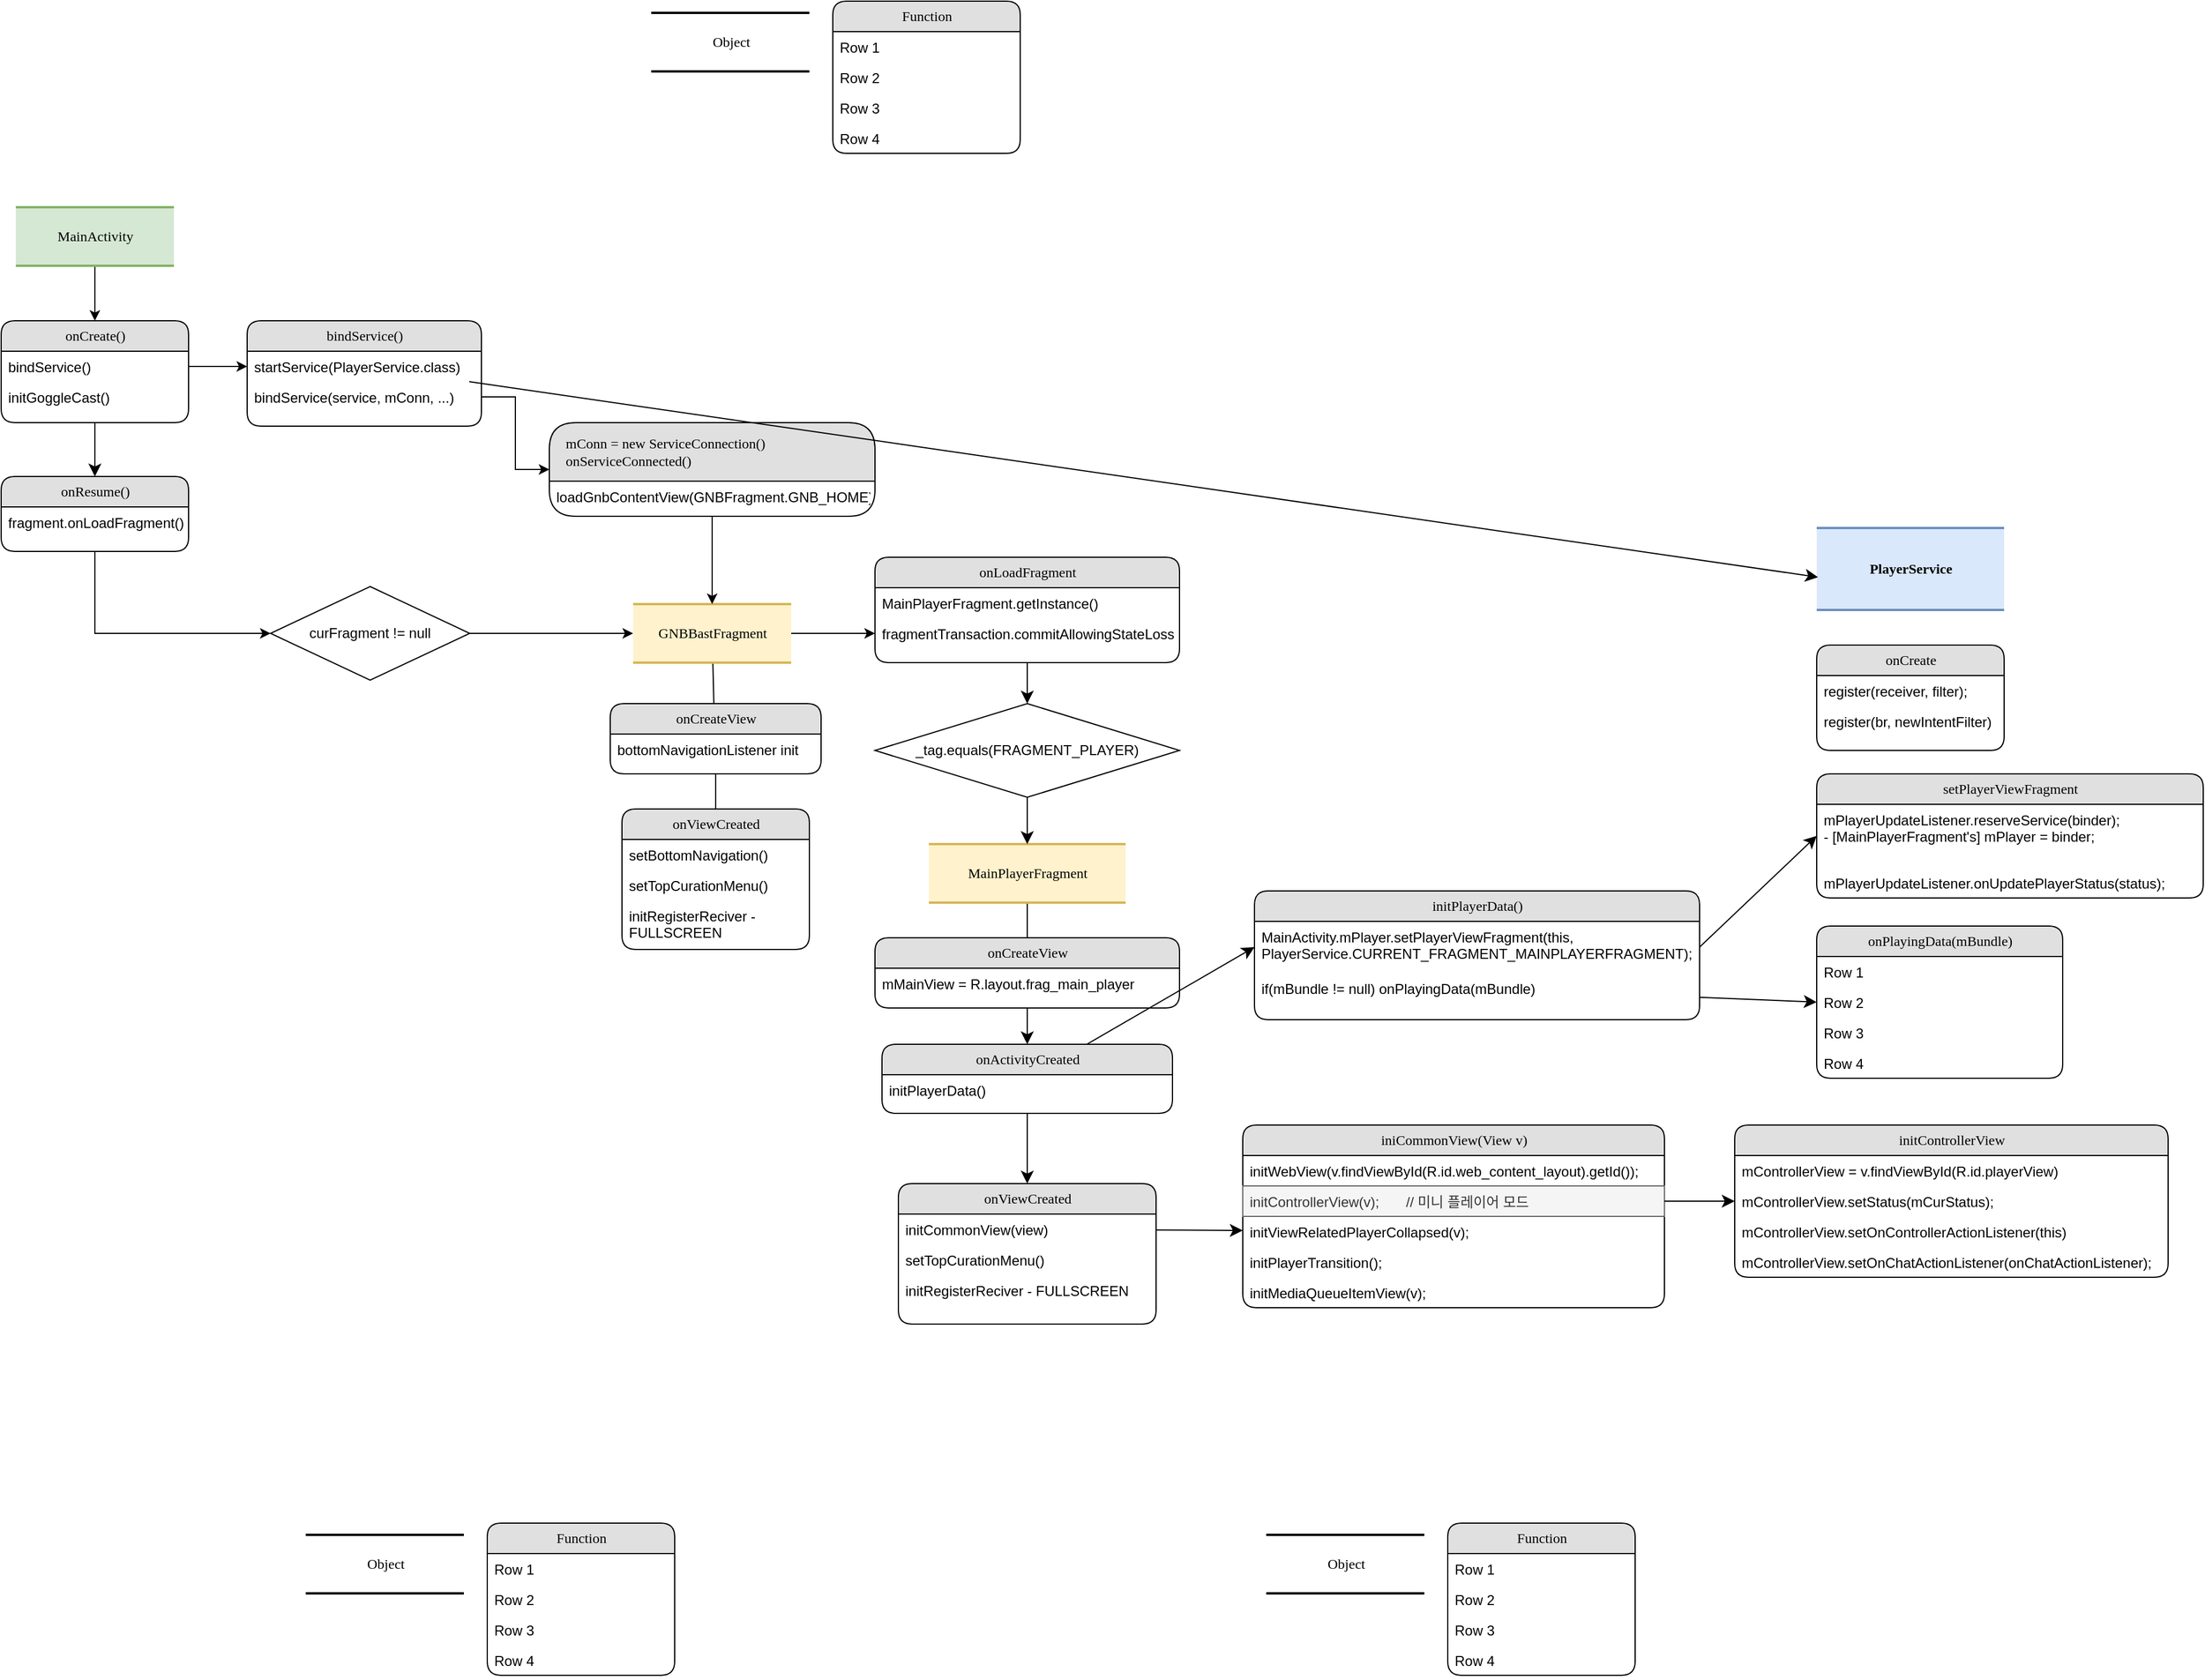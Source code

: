 <mxfile version="21.3.8" type="github">
  <diagram name="Page-1" id="b520641d-4fe3-3701-9064-5fc419738815">
    <mxGraphModel dx="1050" dy="1537" grid="1" gridSize="10" guides="1" tooltips="1" connect="1" arrows="1" fold="1" page="1" pageScale="1" pageWidth="1100" pageHeight="850" background="none" math="0" shadow="0">
      <root>
        <mxCell id="0" />
        <mxCell id="1" parent="0" />
        <mxCell id="21ea969265ad0168-6" value="onCreate()" style="swimlane;html=1;fontStyle=0;childLayout=stackLayout;horizontal=1;startSize=26;fillColor=#e0e0e0;horizontalStack=0;resizeParent=1;resizeLast=0;collapsible=1;marginBottom=0;swimlaneFillColor=#ffffff;align=center;rounded=1;shadow=0;comic=0;labelBackgroundColor=none;strokeWidth=1;fontFamily=Verdana;fontSize=12" parent="1" vertex="1">
          <mxGeometry x="30" y="133" width="160" height="87" as="geometry" />
        </mxCell>
        <mxCell id="21ea969265ad0168-7" value="bindService()" style="text;html=1;strokeColor=none;fillColor=none;spacingLeft=4;spacingRight=4;whiteSpace=wrap;overflow=hidden;rotatable=0;points=[[0,0.5],[1,0.5]];portConstraint=eastwest;" parent="21ea969265ad0168-6" vertex="1">
          <mxGeometry y="26" width="160" height="26" as="geometry" />
        </mxCell>
        <mxCell id="21ea969265ad0168-9" value="initGoggleCast()" style="text;html=1;strokeColor=none;fillColor=none;spacingLeft=4;spacingRight=4;whiteSpace=wrap;overflow=hidden;rotatable=0;points=[[0,0.5],[1,0.5]];portConstraint=eastwest;" parent="21ea969265ad0168-6" vertex="1">
          <mxGeometry y="52" width="160" height="26" as="geometry" />
        </mxCell>
        <mxCell id="21ea969265ad0168-14" value="onResume()" style="swimlane;html=1;fontStyle=0;childLayout=stackLayout;horizontal=1;startSize=26;fillColor=#e0e0e0;horizontalStack=0;resizeParent=1;resizeLast=0;collapsible=1;marginBottom=0;swimlaneFillColor=#ffffff;align=center;rounded=1;shadow=0;comic=0;labelBackgroundColor=none;strokeWidth=1;fontFamily=Verdana;fontSize=12" parent="1" vertex="1">
          <mxGeometry x="30" y="266" width="160" height="64" as="geometry">
            <mxRectangle x="160" y="266" width="90" height="30" as="alternateBounds" />
          </mxGeometry>
        </mxCell>
        <mxCell id="21ea969265ad0168-15" value="fragment.onLoadFragment()" style="text;html=1;strokeColor=none;fillColor=none;spacingLeft=4;spacingRight=4;whiteSpace=wrap;overflow=hidden;rotatable=0;points=[[0,0.5],[1,0.5]];portConstraint=eastwest;" parent="21ea969265ad0168-14" vertex="1">
          <mxGeometry y="26" width="160" height="26" as="geometry" />
        </mxCell>
        <mxCell id="21ea969265ad0168-36" style="edgeStyle=orthogonalEdgeStyle;html=1;labelBackgroundColor=none;startFill=0;startSize=8;endFill=1;endSize=8;fontFamily=Verdana;fontSize=12;" parent="1" source="21ea969265ad0168-6" target="21ea969265ad0168-14" edge="1">
          <mxGeometry relative="1" as="geometry" />
        </mxCell>
        <mxCell id="bbcyd0zaXSGNNBnQbCjk-2" value="Function" style="swimlane;html=1;fontStyle=0;childLayout=stackLayout;horizontal=1;startSize=26;fillColor=#e0e0e0;horizontalStack=0;resizeParent=1;resizeLast=0;collapsible=1;marginBottom=0;swimlaneFillColor=#ffffff;align=center;rounded=1;shadow=0;comic=0;labelBackgroundColor=none;strokeWidth=1;fontFamily=Verdana;fontSize=12" vertex="1" parent="1">
          <mxGeometry x="740" y="-140" width="160" height="130" as="geometry">
            <mxRectangle x="740" y="-140" width="90" height="30" as="alternateBounds" />
          </mxGeometry>
        </mxCell>
        <mxCell id="bbcyd0zaXSGNNBnQbCjk-3" value="Row 1" style="text;html=1;strokeColor=none;fillColor=none;spacingLeft=4;spacingRight=4;whiteSpace=wrap;overflow=hidden;rotatable=0;points=[[0,0.5],[1,0.5]];portConstraint=eastwest;" vertex="1" parent="bbcyd0zaXSGNNBnQbCjk-2">
          <mxGeometry y="26" width="160" height="26" as="geometry" />
        </mxCell>
        <mxCell id="bbcyd0zaXSGNNBnQbCjk-4" value="Row 2" style="text;html=1;strokeColor=none;fillColor=none;spacingLeft=4;spacingRight=4;whiteSpace=wrap;overflow=hidden;rotatable=0;points=[[0,0.5],[1,0.5]];portConstraint=eastwest;" vertex="1" parent="bbcyd0zaXSGNNBnQbCjk-2">
          <mxGeometry y="52" width="160" height="26" as="geometry" />
        </mxCell>
        <mxCell id="bbcyd0zaXSGNNBnQbCjk-5" value="Row 3" style="text;html=1;strokeColor=none;fillColor=none;spacingLeft=4;spacingRight=4;whiteSpace=wrap;overflow=hidden;rotatable=0;points=[[0,0.5],[1,0.5]];portConstraint=eastwest;" vertex="1" parent="bbcyd0zaXSGNNBnQbCjk-2">
          <mxGeometry y="78" width="160" height="26" as="geometry" />
        </mxCell>
        <mxCell id="bbcyd0zaXSGNNBnQbCjk-6" value="Row 4" style="text;html=1;strokeColor=none;fillColor=none;spacingLeft=4;spacingRight=4;whiteSpace=wrap;overflow=hidden;rotatable=0;points=[[0,0.5],[1,0.5]];portConstraint=eastwest;" vertex="1" parent="bbcyd0zaXSGNNBnQbCjk-2">
          <mxGeometry y="104" width="160" height="26" as="geometry" />
        </mxCell>
        <mxCell id="bbcyd0zaXSGNNBnQbCjk-7" value="Object" style="html=1;rounded=0;shadow=0;comic=0;labelBackgroundColor=none;strokeWidth=2;fontFamily=Verdana;fontSize=12;align=center;shape=mxgraph.ios7ui.horLines;" vertex="1" parent="1">
          <mxGeometry x="585" y="-130" width="135" height="50" as="geometry" />
        </mxCell>
        <mxCell id="bbcyd0zaXSGNNBnQbCjk-12" style="edgeStyle=orthogonalEdgeStyle;rounded=0;orthogonalLoop=1;jettySize=auto;html=1;entryX=0.5;entryY=0;entryDx=0;entryDy=0;" edge="1" parent="1" source="bbcyd0zaXSGNNBnQbCjk-8" target="21ea969265ad0168-6">
          <mxGeometry relative="1" as="geometry" />
        </mxCell>
        <mxCell id="bbcyd0zaXSGNNBnQbCjk-8" value="MainActivity" style="html=1;rounded=0;shadow=0;comic=0;labelBackgroundColor=none;strokeWidth=2;fontFamily=Verdana;fontSize=12;align=center;shape=mxgraph.ios7ui.horLines;fillColor=#d5e8d4;strokeColor=#82b366;" vertex="1" parent="1">
          <mxGeometry x="42.5" y="36" width="135" height="50" as="geometry" />
        </mxCell>
        <mxCell id="bbcyd0zaXSGNNBnQbCjk-82" value="" style="edgeStyle=none;curved=1;rounded=0;orthogonalLoop=1;jettySize=auto;html=1;fontSize=12;startSize=8;endSize=8;" edge="1" parent="1" source="bbcyd0zaXSGNNBnQbCjk-22" target="bbcyd0zaXSGNNBnQbCjk-78">
          <mxGeometry relative="1" as="geometry" />
        </mxCell>
        <mxCell id="bbcyd0zaXSGNNBnQbCjk-22" value="onLoadFragment" style="swimlane;html=1;fontStyle=0;childLayout=stackLayout;horizontal=1;startSize=26;fillColor=#e0e0e0;horizontalStack=0;resizeParent=1;resizeLast=0;collapsible=1;marginBottom=0;swimlaneFillColor=#ffffff;align=center;rounded=1;shadow=0;comic=0;labelBackgroundColor=none;strokeWidth=1;fontFamily=Verdana;fontSize=12" vertex="1" parent="1">
          <mxGeometry x="776" y="335" width="260" height="90" as="geometry" />
        </mxCell>
        <mxCell id="bbcyd0zaXSGNNBnQbCjk-23" value="MainPlayerFragment.getInstance()" style="text;html=1;strokeColor=none;fillColor=none;spacingLeft=4;spacingRight=4;whiteSpace=wrap;overflow=hidden;rotatable=0;points=[[0,0.5],[1,0.5]];portConstraint=eastwest;" vertex="1" parent="bbcyd0zaXSGNNBnQbCjk-22">
          <mxGeometry y="26" width="260" height="26" as="geometry" />
        </mxCell>
        <mxCell id="bbcyd0zaXSGNNBnQbCjk-24" value="fragmentTransaction.commitAllowingStateLoss()" style="text;html=1;strokeColor=none;fillColor=none;spacingLeft=4;spacingRight=4;whiteSpace=wrap;overflow=hidden;rotatable=0;points=[[0,0.5],[1,0.5]];portConstraint=eastwest;" vertex="1" parent="bbcyd0zaXSGNNBnQbCjk-22">
          <mxGeometry y="52" width="260" height="26" as="geometry" />
        </mxCell>
        <mxCell id="bbcyd0zaXSGNNBnQbCjk-54" value="" style="edgeStyle=orthogonalEdgeStyle;rounded=0;orthogonalLoop=1;jettySize=auto;html=1;" edge="1" parent="1" source="bbcyd0zaXSGNNBnQbCjk-28" target="bbcyd0zaXSGNNBnQbCjk-24">
          <mxGeometry relative="1" as="geometry" />
        </mxCell>
        <mxCell id="bbcyd0zaXSGNNBnQbCjk-60" value="" style="edgeStyle=none;curved=1;rounded=0;orthogonalLoop=1;jettySize=auto;html=1;fontSize=12;startSize=8;endSize=8;" edge="1" parent="1" source="bbcyd0zaXSGNNBnQbCjk-28">
          <mxGeometry relative="1" as="geometry">
            <mxPoint x="639.688" y="512" as="targetPoint" />
          </mxGeometry>
        </mxCell>
        <mxCell id="bbcyd0zaXSGNNBnQbCjk-28" value="GNBBastFragment" style="html=1;rounded=0;shadow=0;comic=0;labelBackgroundColor=none;strokeWidth=2;fontFamily=Verdana;fontSize=12;align=center;shape=mxgraph.ios7ui.horLines;fillColor=#fff2cc;strokeColor=#d6b656;" vertex="1" parent="1">
          <mxGeometry x="569.5" y="375" width="135" height="50" as="geometry" />
        </mxCell>
        <mxCell id="bbcyd0zaXSGNNBnQbCjk-30" value="" style="edgeStyle=orthogonalEdgeStyle;rounded=0;orthogonalLoop=1;jettySize=auto;html=1;" edge="1" parent="1" source="bbcyd0zaXSGNNBnQbCjk-29" target="bbcyd0zaXSGNNBnQbCjk-28">
          <mxGeometry relative="1" as="geometry" />
        </mxCell>
        <mxCell id="bbcyd0zaXSGNNBnQbCjk-29" value="curFragment != null" style="rhombus;whiteSpace=wrap;html=1;" vertex="1" parent="1">
          <mxGeometry x="260" y="360" width="170" height="80" as="geometry" />
        </mxCell>
        <mxCell id="bbcyd0zaXSGNNBnQbCjk-31" style="edgeStyle=orthogonalEdgeStyle;rounded=0;orthogonalLoop=1;jettySize=auto;html=1;entryX=0;entryY=0.5;entryDx=0;entryDy=0;exitX=0.5;exitY=1;exitDx=0;exitDy=0;" edge="1" parent="1" source="21ea969265ad0168-14" target="bbcyd0zaXSGNNBnQbCjk-29">
          <mxGeometry relative="1" as="geometry" />
        </mxCell>
        <mxCell id="bbcyd0zaXSGNNBnQbCjk-34" value="bindService()" style="swimlane;html=1;fontStyle=0;childLayout=stackLayout;horizontal=1;startSize=26;fillColor=#e0e0e0;horizontalStack=0;resizeParent=1;resizeLast=0;collapsible=1;marginBottom=0;swimlaneFillColor=#ffffff;align=center;rounded=1;shadow=0;comic=0;labelBackgroundColor=none;strokeWidth=1;fontFamily=Verdana;fontSize=12" vertex="1" parent="1">
          <mxGeometry x="240" y="133" width="200" height="90" as="geometry">
            <mxRectangle x="740" y="-140" width="90" height="30" as="alternateBounds" />
          </mxGeometry>
        </mxCell>
        <mxCell id="bbcyd0zaXSGNNBnQbCjk-35" value="startService(PlayerService.class)" style="text;html=1;strokeColor=none;fillColor=none;spacingLeft=4;spacingRight=4;whiteSpace=wrap;overflow=hidden;rotatable=0;points=[[0,0.5],[1,0.5]];portConstraint=eastwest;" vertex="1" parent="bbcyd0zaXSGNNBnQbCjk-34">
          <mxGeometry y="26" width="200" height="26" as="geometry" />
        </mxCell>
        <mxCell id="bbcyd0zaXSGNNBnQbCjk-36" value="bindService(service, mConn, ...)" style="text;html=1;strokeColor=none;fillColor=none;spacingLeft=4;spacingRight=4;whiteSpace=wrap;overflow=hidden;rotatable=0;points=[[0,0.5],[1,0.5]];portConstraint=eastwest;" vertex="1" parent="bbcyd0zaXSGNNBnQbCjk-34">
          <mxGeometry y="52" width="200" height="26" as="geometry" />
        </mxCell>
        <mxCell id="bbcyd0zaXSGNNBnQbCjk-49" style="edgeStyle=orthogonalEdgeStyle;rounded=0;orthogonalLoop=1;jettySize=auto;html=1;" edge="1" parent="1" source="bbcyd0zaXSGNNBnQbCjk-44" target="bbcyd0zaXSGNNBnQbCjk-28">
          <mxGeometry relative="1" as="geometry" />
        </mxCell>
        <mxCell id="bbcyd0zaXSGNNBnQbCjk-44" value="mConn = new ServiceConnection()&lt;br&gt;onServiceConnected()" style="swimlane;html=1;fontStyle=0;childLayout=stackLayout;horizontal=1;startSize=50;fillColor=#e0e0e0;horizontalStack=0;resizeParent=1;resizeLast=0;collapsible=1;marginBottom=0;swimlaneFillColor=#ffffff;align=left;rounded=1;shadow=0;comic=0;labelBackgroundColor=none;strokeWidth=1;fontFamily=Verdana;fontSize=12;spacingLeft=12;" vertex="1" parent="1">
          <mxGeometry x="498" y="220" width="278" height="80" as="geometry">
            <mxRectangle x="740" y="-140" width="90" height="30" as="alternateBounds" />
          </mxGeometry>
        </mxCell>
        <mxCell id="bbcyd0zaXSGNNBnQbCjk-45" value="loadGnbContentView(GNBFragment.GNB_HOME);" style="text;html=1;strokeColor=none;fillColor=none;spacingLeft=4;spacingRight=4;whiteSpace=wrap;overflow=hidden;rotatable=0;points=[[0,0.5],[1,0.5]];portConstraint=eastwest;" vertex="1" parent="bbcyd0zaXSGNNBnQbCjk-44">
          <mxGeometry y="50" width="278" height="26" as="geometry" />
        </mxCell>
        <mxCell id="bbcyd0zaXSGNNBnQbCjk-52" value="" style="edgeStyle=orthogonalEdgeStyle;rounded=0;orthogonalLoop=1;jettySize=auto;html=1;" edge="1" parent="1" source="21ea969265ad0168-7" target="bbcyd0zaXSGNNBnQbCjk-35">
          <mxGeometry relative="1" as="geometry" />
        </mxCell>
        <mxCell id="bbcyd0zaXSGNNBnQbCjk-53" style="edgeStyle=orthogonalEdgeStyle;rounded=0;orthogonalLoop=1;jettySize=auto;html=1;entryX=0;entryY=0.5;entryDx=0;entryDy=0;" edge="1" parent="1" source="bbcyd0zaXSGNNBnQbCjk-36" target="bbcyd0zaXSGNNBnQbCjk-44">
          <mxGeometry relative="1" as="geometry" />
        </mxCell>
        <mxCell id="bbcyd0zaXSGNNBnQbCjk-66" value="" style="edgeStyle=none;curved=1;rounded=0;orthogonalLoop=1;jettySize=auto;html=1;fontSize=12;startSize=8;endSize=8;" edge="1" parent="1" source="bbcyd0zaXSGNNBnQbCjk-55">
          <mxGeometry relative="1" as="geometry">
            <mxPoint x="640" y="670" as="targetPoint" />
          </mxGeometry>
        </mxCell>
        <mxCell id="bbcyd0zaXSGNNBnQbCjk-55" value="onCreateView" style="swimlane;html=1;fontStyle=0;childLayout=stackLayout;horizontal=1;startSize=26;fillColor=#e0e0e0;horizontalStack=0;resizeParent=1;resizeLast=0;collapsible=1;marginBottom=0;swimlaneFillColor=#ffffff;align=center;rounded=1;shadow=0;comic=0;labelBackgroundColor=none;strokeWidth=1;fontFamily=Verdana;fontSize=12" vertex="1" parent="1">
          <mxGeometry x="550" y="460" width="180" height="60" as="geometry">
            <mxRectangle x="740" y="-140" width="90" height="30" as="alternateBounds" />
          </mxGeometry>
        </mxCell>
        <mxCell id="bbcyd0zaXSGNNBnQbCjk-57" value="bottomNavigationListener init" style="text;html=1;strokeColor=none;fillColor=none;spacingLeft=4;spacingRight=4;whiteSpace=wrap;overflow=hidden;rotatable=0;points=[[0,0.5],[1,0.5]];portConstraint=eastwest;" vertex="1" parent="bbcyd0zaXSGNNBnQbCjk-55">
          <mxGeometry y="26" width="180" height="26" as="geometry" />
        </mxCell>
        <mxCell id="bbcyd0zaXSGNNBnQbCjk-61" value="onViewCreated" style="swimlane;html=1;fontStyle=0;childLayout=stackLayout;horizontal=1;startSize=26;fillColor=#e0e0e0;horizontalStack=0;resizeParent=1;resizeLast=0;collapsible=1;marginBottom=0;swimlaneFillColor=#ffffff;align=center;rounded=1;shadow=0;comic=0;labelBackgroundColor=none;strokeWidth=1;fontFamily=Verdana;fontSize=12" vertex="1" parent="1">
          <mxGeometry x="560" y="550" width="160" height="120" as="geometry">
            <mxRectangle x="740" y="-140" width="90" height="30" as="alternateBounds" />
          </mxGeometry>
        </mxCell>
        <mxCell id="bbcyd0zaXSGNNBnQbCjk-62" value="setBottomNavigation()" style="text;html=1;strokeColor=none;fillColor=none;spacingLeft=4;spacingRight=4;whiteSpace=wrap;overflow=hidden;rotatable=0;points=[[0,0.5],[1,0.5]];portConstraint=eastwest;" vertex="1" parent="bbcyd0zaXSGNNBnQbCjk-61">
          <mxGeometry y="26" width="160" height="26" as="geometry" />
        </mxCell>
        <mxCell id="bbcyd0zaXSGNNBnQbCjk-63" value="setTopCurationMenu()" style="text;html=1;strokeColor=none;fillColor=none;spacingLeft=4;spacingRight=4;whiteSpace=wrap;overflow=hidden;rotatable=0;points=[[0,0.5],[1,0.5]];portConstraint=eastwest;" vertex="1" parent="bbcyd0zaXSGNNBnQbCjk-61">
          <mxGeometry y="52" width="160" height="26" as="geometry" />
        </mxCell>
        <mxCell id="bbcyd0zaXSGNNBnQbCjk-64" value="initRegisterReciver - FULLSCREEN" style="text;html=1;strokeColor=none;fillColor=none;spacingLeft=4;spacingRight=4;whiteSpace=wrap;overflow=hidden;rotatable=0;points=[[0,0.5],[1,0.5]];portConstraint=eastwest;" vertex="1" parent="bbcyd0zaXSGNNBnQbCjk-61">
          <mxGeometry y="78" width="160" height="42" as="geometry" />
        </mxCell>
        <mxCell id="bbcyd0zaXSGNNBnQbCjk-86" value="" style="edgeStyle=none;curved=1;rounded=0;orthogonalLoop=1;jettySize=auto;html=1;fontSize=12;startSize=8;endSize=8;" edge="1" parent="1" source="bbcyd0zaXSGNNBnQbCjk-76" target="bbcyd0zaXSGNNBnQbCjk-85">
          <mxGeometry relative="1" as="geometry" />
        </mxCell>
        <mxCell id="bbcyd0zaXSGNNBnQbCjk-76" value="MainPlayerFragment" style="html=1;rounded=0;shadow=0;comic=0;labelBackgroundColor=none;strokeWidth=2;fontFamily=Verdana;fontSize=12;align=center;shape=mxgraph.ios7ui.horLines;fillColor=#fff2cc;strokeColor=#d6b656;" vertex="1" parent="1">
          <mxGeometry x="822" y="580" width="168" height="50" as="geometry" />
        </mxCell>
        <mxCell id="bbcyd0zaXSGNNBnQbCjk-83" value="" style="edgeStyle=none;curved=1;rounded=0;orthogonalLoop=1;jettySize=auto;html=1;fontSize=12;startSize=8;endSize=8;" edge="1" parent="1" source="bbcyd0zaXSGNNBnQbCjk-78" target="bbcyd0zaXSGNNBnQbCjk-76">
          <mxGeometry relative="1" as="geometry" />
        </mxCell>
        <mxCell id="bbcyd0zaXSGNNBnQbCjk-78" value="_tag.equals(FRAGMENT_PLAYER)" style="rhombus;whiteSpace=wrap;html=1;fontSize=12;" vertex="1" parent="1">
          <mxGeometry x="776" y="460" width="260" height="80" as="geometry" />
        </mxCell>
        <mxCell id="bbcyd0zaXSGNNBnQbCjk-133" value="" style="edgeStyle=none;curved=1;rounded=0;orthogonalLoop=1;jettySize=auto;html=1;fontSize=12;startSize=8;endSize=8;entryX=0.5;entryY=0;entryDx=0;entryDy=0;" edge="1" parent="1" source="bbcyd0zaXSGNNBnQbCjk-84" target="bbcyd0zaXSGNNBnQbCjk-126">
          <mxGeometry relative="1" as="geometry">
            <mxPoint x="906" y="855" as="targetPoint" />
          </mxGeometry>
        </mxCell>
        <mxCell id="bbcyd0zaXSGNNBnQbCjk-84" value="onCreateView" style="swimlane;html=1;fontStyle=0;childLayout=stackLayout;horizontal=1;startSize=26;fillColor=#e0e0e0;horizontalStack=0;resizeParent=1;resizeLast=0;collapsible=1;marginBottom=0;swimlaneFillColor=#ffffff;align=center;rounded=1;shadow=0;comic=0;labelBackgroundColor=none;strokeWidth=1;fontFamily=Verdana;fontSize=12" vertex="1" parent="1">
          <mxGeometry x="776" y="660" width="260" height="60" as="geometry">
            <mxRectangle x="740" y="-140" width="90" height="30" as="alternateBounds" />
          </mxGeometry>
        </mxCell>
        <mxCell id="bbcyd0zaXSGNNBnQbCjk-85" value="mMainView = R.layout.frag_main_player" style="text;html=1;strokeColor=none;fillColor=none;spacingLeft=4;spacingRight=4;whiteSpace=wrap;overflow=hidden;rotatable=0;points=[[0,0.5],[1,0.5]];portConstraint=eastwest;" vertex="1" parent="bbcyd0zaXSGNNBnQbCjk-84">
          <mxGeometry y="26" width="260" height="26" as="geometry" />
        </mxCell>
        <mxCell id="bbcyd0zaXSGNNBnQbCjk-87" value="onViewCreated" style="swimlane;html=1;fontStyle=0;childLayout=stackLayout;horizontal=1;startSize=26;fillColor=#e0e0e0;horizontalStack=0;resizeParent=1;resizeLast=0;collapsible=1;marginBottom=0;swimlaneFillColor=#ffffff;align=center;rounded=1;shadow=0;comic=0;labelBackgroundColor=none;strokeWidth=1;fontFamily=Verdana;fontSize=12" vertex="1" parent="1">
          <mxGeometry x="796" y="870" width="220" height="120" as="geometry">
            <mxRectangle x="740" y="-140" width="90" height="30" as="alternateBounds" />
          </mxGeometry>
        </mxCell>
        <mxCell id="bbcyd0zaXSGNNBnQbCjk-88" value="initCommonView(view)" style="text;html=1;strokeColor=none;fillColor=none;spacingLeft=4;spacingRight=4;whiteSpace=wrap;overflow=hidden;rotatable=0;points=[[0,0.5],[1,0.5]];portConstraint=eastwest;" vertex="1" parent="bbcyd0zaXSGNNBnQbCjk-87">
          <mxGeometry y="26" width="220" height="26" as="geometry" />
        </mxCell>
        <mxCell id="bbcyd0zaXSGNNBnQbCjk-89" value="setTopCurationMenu()" style="text;html=1;strokeColor=none;fillColor=none;spacingLeft=4;spacingRight=4;whiteSpace=wrap;overflow=hidden;rotatable=0;points=[[0,0.5],[1,0.5]];portConstraint=eastwest;" vertex="1" parent="bbcyd0zaXSGNNBnQbCjk-87">
          <mxGeometry y="52" width="220" height="26" as="geometry" />
        </mxCell>
        <mxCell id="bbcyd0zaXSGNNBnQbCjk-90" value="initRegisterReciver - FULLSCREEN" style="text;html=1;strokeColor=none;fillColor=none;spacingLeft=4;spacingRight=4;whiteSpace=wrap;overflow=hidden;rotatable=0;points=[[0,0.5],[1,0.5]];portConstraint=eastwest;" vertex="1" parent="bbcyd0zaXSGNNBnQbCjk-87">
          <mxGeometry y="78" width="220" height="42" as="geometry" />
        </mxCell>
        <mxCell id="bbcyd0zaXSGNNBnQbCjk-92" value="iniCommonView(View v)" style="swimlane;html=1;fontStyle=0;childLayout=stackLayout;horizontal=1;startSize=26;fillColor=#e0e0e0;horizontalStack=0;resizeParent=1;resizeLast=0;collapsible=1;marginBottom=0;swimlaneFillColor=#ffffff;align=center;rounded=1;shadow=0;comic=0;labelBackgroundColor=none;strokeWidth=1;fontFamily=Verdana;fontSize=12" vertex="1" parent="1">
          <mxGeometry x="1090" y="820" width="360" height="156" as="geometry">
            <mxRectangle x="740" y="-140" width="90" height="30" as="alternateBounds" />
          </mxGeometry>
        </mxCell>
        <mxCell id="bbcyd0zaXSGNNBnQbCjk-93" value="initWebView(v.findViewById(R.id.web_content_layout).getId());" style="text;html=1;strokeColor=none;fillColor=none;spacingLeft=4;spacingRight=4;whiteSpace=wrap;overflow=hidden;rotatable=0;points=[[0,0.5],[1,0.5]];portConstraint=eastwest;" vertex="1" parent="bbcyd0zaXSGNNBnQbCjk-92">
          <mxGeometry y="26" width="360" height="26" as="geometry" />
        </mxCell>
        <mxCell id="bbcyd0zaXSGNNBnQbCjk-94" value="initControllerView(v);&lt;span style=&quot;white-space: pre;&quot;&gt;&#x9;&lt;/span&gt;// 미니 플레이어 모드" style="text;html=1;strokeColor=#666666;fillColor=#f5f5f5;spacingLeft=4;spacingRight=4;whiteSpace=wrap;overflow=hidden;rotatable=0;points=[[0,0.5],[1,0.5]];portConstraint=eastwest;fontColor=#333333;" vertex="1" parent="bbcyd0zaXSGNNBnQbCjk-92">
          <mxGeometry y="52" width="360" height="26" as="geometry" />
        </mxCell>
        <mxCell id="bbcyd0zaXSGNNBnQbCjk-95" value="initViewRelatedPlayerCollapsed(v);" style="text;html=1;strokeColor=none;fillColor=none;spacingLeft=4;spacingRight=4;whiteSpace=wrap;overflow=hidden;rotatable=0;points=[[0,0.5],[1,0.5]];portConstraint=eastwest;" vertex="1" parent="bbcyd0zaXSGNNBnQbCjk-92">
          <mxGeometry y="78" width="360" height="26" as="geometry" />
        </mxCell>
        <mxCell id="bbcyd0zaXSGNNBnQbCjk-96" value="initPlayerTransition();" style="text;html=1;strokeColor=none;fillColor=none;spacingLeft=4;spacingRight=4;whiteSpace=wrap;overflow=hidden;rotatable=0;points=[[0,0.5],[1,0.5]];portConstraint=eastwest;" vertex="1" parent="bbcyd0zaXSGNNBnQbCjk-92">
          <mxGeometry y="104" width="360" height="26" as="geometry" />
        </mxCell>
        <mxCell id="bbcyd0zaXSGNNBnQbCjk-99" value="initMediaQueueItemView(v);" style="text;html=1;strokeColor=none;fillColor=none;spacingLeft=4;spacingRight=4;whiteSpace=wrap;overflow=hidden;rotatable=0;points=[[0,0.5],[1,0.5]];portConstraint=eastwest;" vertex="1" parent="bbcyd0zaXSGNNBnQbCjk-92">
          <mxGeometry y="130" width="360" height="26" as="geometry" />
        </mxCell>
        <mxCell id="bbcyd0zaXSGNNBnQbCjk-97" value="" style="edgeStyle=none;curved=1;rounded=0;orthogonalLoop=1;jettySize=auto;html=1;fontSize=12;startSize=8;endSize=8;" edge="1" parent="1" source="bbcyd0zaXSGNNBnQbCjk-88" target="bbcyd0zaXSGNNBnQbCjk-95">
          <mxGeometry relative="1" as="geometry" />
        </mxCell>
        <mxCell id="bbcyd0zaXSGNNBnQbCjk-100" value="initControllerView" style="swimlane;html=1;fontStyle=0;childLayout=stackLayout;horizontal=1;startSize=26;fillColor=#e0e0e0;horizontalStack=0;resizeParent=1;resizeLast=0;collapsible=1;marginBottom=0;swimlaneFillColor=#ffffff;align=center;rounded=1;shadow=0;comic=0;labelBackgroundColor=none;strokeWidth=1;fontFamily=Verdana;fontSize=12" vertex="1" parent="1">
          <mxGeometry x="1510" y="820" width="370" height="130" as="geometry">
            <mxRectangle x="740" y="-140" width="90" height="30" as="alternateBounds" />
          </mxGeometry>
        </mxCell>
        <mxCell id="bbcyd0zaXSGNNBnQbCjk-101" value="mControllerView = v.findViewById(R.id.playerView)" style="text;html=1;strokeColor=none;fillColor=none;spacingLeft=4;spacingRight=4;whiteSpace=wrap;overflow=hidden;rotatable=0;points=[[0,0.5],[1,0.5]];portConstraint=eastwest;" vertex="1" parent="bbcyd0zaXSGNNBnQbCjk-100">
          <mxGeometry y="26" width="370" height="26" as="geometry" />
        </mxCell>
        <mxCell id="bbcyd0zaXSGNNBnQbCjk-102" value="mControllerView.setStatus(mCurStatus);" style="text;html=1;strokeColor=none;fillColor=none;spacingLeft=4;spacingRight=4;whiteSpace=wrap;overflow=hidden;rotatable=0;points=[[0,0.5],[1,0.5]];portConstraint=eastwest;" vertex="1" parent="bbcyd0zaXSGNNBnQbCjk-100">
          <mxGeometry y="52" width="370" height="26" as="geometry" />
        </mxCell>
        <mxCell id="bbcyd0zaXSGNNBnQbCjk-103" value="mControllerView.setOnControllerActionListener(this)" style="text;html=1;strokeColor=none;fillColor=none;spacingLeft=4;spacingRight=4;whiteSpace=wrap;overflow=hidden;rotatable=0;points=[[0,0.5],[1,0.5]];portConstraint=eastwest;" vertex="1" parent="bbcyd0zaXSGNNBnQbCjk-100">
          <mxGeometry y="78" width="370" height="26" as="geometry" />
        </mxCell>
        <mxCell id="bbcyd0zaXSGNNBnQbCjk-104" value="mControllerView.setOnChatActionListener(onChatActionListener);" style="text;html=1;strokeColor=none;fillColor=none;spacingLeft=4;spacingRight=4;whiteSpace=wrap;overflow=hidden;rotatable=0;points=[[0,0.5],[1,0.5]];portConstraint=eastwest;" vertex="1" parent="bbcyd0zaXSGNNBnQbCjk-100">
          <mxGeometry y="104" width="370" height="26" as="geometry" />
        </mxCell>
        <mxCell id="bbcyd0zaXSGNNBnQbCjk-106" style="edgeStyle=none;curved=1;rounded=0;orthogonalLoop=1;jettySize=auto;html=1;entryX=0;entryY=0.5;entryDx=0;entryDy=0;fontSize=12;startSize=8;endSize=8;" edge="1" parent="1" source="bbcyd0zaXSGNNBnQbCjk-94" target="bbcyd0zaXSGNNBnQbCjk-102">
          <mxGeometry relative="1" as="geometry" />
        </mxCell>
        <mxCell id="bbcyd0zaXSGNNBnQbCjk-114" value="Function" style="swimlane;html=1;fontStyle=0;childLayout=stackLayout;horizontal=1;startSize=26;fillColor=#e0e0e0;horizontalStack=0;resizeParent=1;resizeLast=0;collapsible=1;marginBottom=0;swimlaneFillColor=#ffffff;align=center;rounded=1;shadow=0;comic=0;labelBackgroundColor=none;strokeWidth=1;fontFamily=Verdana;fontSize=12" vertex="1" parent="1">
          <mxGeometry x="445" y="1160" width="160" height="130" as="geometry">
            <mxRectangle x="740" y="-140" width="90" height="30" as="alternateBounds" />
          </mxGeometry>
        </mxCell>
        <mxCell id="bbcyd0zaXSGNNBnQbCjk-115" value="Row 1" style="text;html=1;strokeColor=none;fillColor=none;spacingLeft=4;spacingRight=4;whiteSpace=wrap;overflow=hidden;rotatable=0;points=[[0,0.5],[1,0.5]];portConstraint=eastwest;" vertex="1" parent="bbcyd0zaXSGNNBnQbCjk-114">
          <mxGeometry y="26" width="160" height="26" as="geometry" />
        </mxCell>
        <mxCell id="bbcyd0zaXSGNNBnQbCjk-116" value="Row 2" style="text;html=1;strokeColor=none;fillColor=none;spacingLeft=4;spacingRight=4;whiteSpace=wrap;overflow=hidden;rotatable=0;points=[[0,0.5],[1,0.5]];portConstraint=eastwest;" vertex="1" parent="bbcyd0zaXSGNNBnQbCjk-114">
          <mxGeometry y="52" width="160" height="26" as="geometry" />
        </mxCell>
        <mxCell id="bbcyd0zaXSGNNBnQbCjk-117" value="Row 3" style="text;html=1;strokeColor=none;fillColor=none;spacingLeft=4;spacingRight=4;whiteSpace=wrap;overflow=hidden;rotatable=0;points=[[0,0.5],[1,0.5]];portConstraint=eastwest;" vertex="1" parent="bbcyd0zaXSGNNBnQbCjk-114">
          <mxGeometry y="78" width="160" height="26" as="geometry" />
        </mxCell>
        <mxCell id="bbcyd0zaXSGNNBnQbCjk-118" value="Row 4" style="text;html=1;strokeColor=none;fillColor=none;spacingLeft=4;spacingRight=4;whiteSpace=wrap;overflow=hidden;rotatable=0;points=[[0,0.5],[1,0.5]];portConstraint=eastwest;" vertex="1" parent="bbcyd0zaXSGNNBnQbCjk-114">
          <mxGeometry y="104" width="160" height="26" as="geometry" />
        </mxCell>
        <mxCell id="bbcyd0zaXSGNNBnQbCjk-119" value="Object" style="html=1;rounded=0;shadow=0;comic=0;labelBackgroundColor=none;strokeWidth=2;fontFamily=Verdana;fontSize=12;align=center;shape=mxgraph.ios7ui.horLines;" vertex="1" parent="1">
          <mxGeometry x="290" y="1170" width="135" height="50" as="geometry" />
        </mxCell>
        <mxCell id="bbcyd0zaXSGNNBnQbCjk-120" value="Function" style="swimlane;html=1;fontStyle=0;childLayout=stackLayout;horizontal=1;startSize=26;fillColor=#e0e0e0;horizontalStack=0;resizeParent=1;resizeLast=0;collapsible=1;marginBottom=0;swimlaneFillColor=#ffffff;align=center;rounded=1;shadow=0;comic=0;labelBackgroundColor=none;strokeWidth=1;fontFamily=Verdana;fontSize=12" vertex="1" parent="1">
          <mxGeometry x="1265" y="1160" width="160" height="130" as="geometry">
            <mxRectangle x="740" y="-140" width="90" height="30" as="alternateBounds" />
          </mxGeometry>
        </mxCell>
        <mxCell id="bbcyd0zaXSGNNBnQbCjk-121" value="Row 1" style="text;html=1;strokeColor=none;fillColor=none;spacingLeft=4;spacingRight=4;whiteSpace=wrap;overflow=hidden;rotatable=0;points=[[0,0.5],[1,0.5]];portConstraint=eastwest;" vertex="1" parent="bbcyd0zaXSGNNBnQbCjk-120">
          <mxGeometry y="26" width="160" height="26" as="geometry" />
        </mxCell>
        <mxCell id="bbcyd0zaXSGNNBnQbCjk-122" value="Row 2" style="text;html=1;strokeColor=none;fillColor=none;spacingLeft=4;spacingRight=4;whiteSpace=wrap;overflow=hidden;rotatable=0;points=[[0,0.5],[1,0.5]];portConstraint=eastwest;" vertex="1" parent="bbcyd0zaXSGNNBnQbCjk-120">
          <mxGeometry y="52" width="160" height="26" as="geometry" />
        </mxCell>
        <mxCell id="bbcyd0zaXSGNNBnQbCjk-123" value="Row 3" style="text;html=1;strokeColor=none;fillColor=none;spacingLeft=4;spacingRight=4;whiteSpace=wrap;overflow=hidden;rotatable=0;points=[[0,0.5],[1,0.5]];portConstraint=eastwest;" vertex="1" parent="bbcyd0zaXSGNNBnQbCjk-120">
          <mxGeometry y="78" width="160" height="26" as="geometry" />
        </mxCell>
        <mxCell id="bbcyd0zaXSGNNBnQbCjk-124" value="Row 4" style="text;html=1;strokeColor=none;fillColor=none;spacingLeft=4;spacingRight=4;whiteSpace=wrap;overflow=hidden;rotatable=0;points=[[0,0.5],[1,0.5]];portConstraint=eastwest;" vertex="1" parent="bbcyd0zaXSGNNBnQbCjk-120">
          <mxGeometry y="104" width="160" height="26" as="geometry" />
        </mxCell>
        <mxCell id="bbcyd0zaXSGNNBnQbCjk-125" value="Object" style="html=1;rounded=0;shadow=0;comic=0;labelBackgroundColor=none;strokeWidth=2;fontFamily=Verdana;fontSize=12;align=center;shape=mxgraph.ios7ui.horLines;" vertex="1" parent="1">
          <mxGeometry x="1110" y="1170" width="135" height="50" as="geometry" />
        </mxCell>
        <mxCell id="bbcyd0zaXSGNNBnQbCjk-135" value="" style="edgeStyle=none;curved=1;rounded=0;orthogonalLoop=1;jettySize=auto;html=1;fontSize=12;startSize=8;endSize=8;entryX=0.5;entryY=0;entryDx=0;entryDy=0;" edge="1" parent="1" source="bbcyd0zaXSGNNBnQbCjk-126" target="bbcyd0zaXSGNNBnQbCjk-87">
          <mxGeometry relative="1" as="geometry">
            <mxPoint x="906" y="910" as="targetPoint" />
          </mxGeometry>
        </mxCell>
        <mxCell id="bbcyd0zaXSGNNBnQbCjk-141" style="edgeStyle=none;curved=1;rounded=0;orthogonalLoop=1;jettySize=auto;html=1;entryX=0;entryY=0.5;entryDx=0;entryDy=0;fontSize=12;startSize=8;endSize=8;" edge="1" parent="1" source="bbcyd0zaXSGNNBnQbCjk-126" target="bbcyd0zaXSGNNBnQbCjk-137">
          <mxGeometry relative="1" as="geometry" />
        </mxCell>
        <mxCell id="bbcyd0zaXSGNNBnQbCjk-126" value="onActivityCreated" style="swimlane;html=1;fontStyle=0;childLayout=stackLayout;horizontal=1;startSize=26;fillColor=#e0e0e0;horizontalStack=0;resizeParent=1;resizeLast=0;collapsible=1;marginBottom=0;swimlaneFillColor=#ffffff;align=center;rounded=1;shadow=0;comic=0;labelBackgroundColor=none;strokeWidth=1;fontFamily=Verdana;fontSize=12" vertex="1" parent="1">
          <mxGeometry x="782" y="751" width="248" height="59" as="geometry">
            <mxRectangle x="740" y="-140" width="90" height="30" as="alternateBounds" />
          </mxGeometry>
        </mxCell>
        <mxCell id="bbcyd0zaXSGNNBnQbCjk-128" value="initPlayerData()" style="text;html=1;strokeColor=none;fillColor=none;spacingLeft=4;spacingRight=4;whiteSpace=wrap;overflow=hidden;rotatable=0;points=[[0,0.5],[1,0.5]];portConstraint=eastwest;" vertex="1" parent="bbcyd0zaXSGNNBnQbCjk-126">
          <mxGeometry y="26" width="248" height="26" as="geometry" />
        </mxCell>
        <mxCell id="bbcyd0zaXSGNNBnQbCjk-241" style="edgeStyle=none;curved=1;rounded=0;orthogonalLoop=1;jettySize=auto;html=1;entryX=0;entryY=0.5;entryDx=0;entryDy=0;fontSize=12;startSize=8;endSize=8;exitX=1;exitY=0.5;exitDx=0;exitDy=0;" edge="1" parent="1" source="bbcyd0zaXSGNNBnQbCjk-137" target="bbcyd0zaXSGNNBnQbCjk-237">
          <mxGeometry relative="1" as="geometry" />
        </mxCell>
        <mxCell id="bbcyd0zaXSGNNBnQbCjk-136" value="initPlayerData()" style="swimlane;html=1;fontStyle=0;childLayout=stackLayout;horizontal=1;startSize=26;fillColor=#e0e0e0;horizontalStack=0;resizeParent=1;resizeLast=0;collapsible=1;marginBottom=0;swimlaneFillColor=#ffffff;align=center;rounded=1;shadow=0;comic=0;labelBackgroundColor=none;strokeWidth=1;fontFamily=Verdana;fontSize=12" vertex="1" parent="1">
          <mxGeometry x="1100" y="620" width="380" height="110" as="geometry">
            <mxRectangle x="740" y="-140" width="90" height="30" as="alternateBounds" />
          </mxGeometry>
        </mxCell>
        <mxCell id="bbcyd0zaXSGNNBnQbCjk-137" value="MainActivity.mPlayer.setPlayerViewFragment(this, PlayerService.CURRENT_FRAGMENT_MAINPLAYERFRAGMENT);" style="text;html=1;strokeColor=none;fillColor=none;spacingLeft=4;spacingRight=4;whiteSpace=wrap;overflow=hidden;rotatable=0;points=[[0,0.5],[1,0.5]];portConstraint=eastwest;" vertex="1" parent="bbcyd0zaXSGNNBnQbCjk-136">
          <mxGeometry y="26" width="380" height="44" as="geometry" />
        </mxCell>
        <mxCell id="bbcyd0zaXSGNNBnQbCjk-138" value="if(mBundle != null) onPlayingData(mBundle)" style="text;html=1;strokeColor=none;fillColor=none;spacingLeft=4;spacingRight=4;whiteSpace=wrap;overflow=hidden;rotatable=0;points=[[0,0.5],[1,0.5]];portConstraint=eastwest;" vertex="1" parent="bbcyd0zaXSGNNBnQbCjk-136">
          <mxGeometry y="70" width="380" height="26" as="geometry" />
        </mxCell>
        <mxCell id="bbcyd0zaXSGNNBnQbCjk-224" value="PlayerService" style="html=1;rounded=0;shadow=0;comic=0;labelBackgroundColor=none;strokeWidth=2;fontFamily=Verdana;fontSize=12;align=center;shape=mxgraph.ios7ui.horLines;fillColor=#dae8fc;strokeColor=#6c8ebf;fontStyle=1" vertex="1" parent="1">
          <mxGeometry x="1580" y="310" width="160" height="70" as="geometry" />
        </mxCell>
        <mxCell id="bbcyd0zaXSGNNBnQbCjk-225" style="edgeStyle=none;curved=1;rounded=0;orthogonalLoop=1;jettySize=auto;html=1;entryX=0.007;entryY=0.6;entryDx=0;entryDy=0;entryPerimeter=0;fontSize=12;startSize=8;endSize=8;" edge="1" parent="1" source="bbcyd0zaXSGNNBnQbCjk-35" target="bbcyd0zaXSGNNBnQbCjk-224">
          <mxGeometry relative="1" as="geometry" />
        </mxCell>
        <mxCell id="bbcyd0zaXSGNNBnQbCjk-226" value="onCreate" style="swimlane;html=1;fontStyle=0;childLayout=stackLayout;horizontal=1;startSize=26;fillColor=#e0e0e0;horizontalStack=0;resizeParent=1;resizeLast=0;collapsible=1;marginBottom=0;swimlaneFillColor=#ffffff;align=center;rounded=1;shadow=0;comic=0;labelBackgroundColor=none;strokeWidth=1;fontFamily=Verdana;fontSize=12" vertex="1" parent="1">
          <mxGeometry x="1580" y="410" width="160" height="90" as="geometry">
            <mxRectangle x="740" y="-140" width="90" height="30" as="alternateBounds" />
          </mxGeometry>
        </mxCell>
        <mxCell id="bbcyd0zaXSGNNBnQbCjk-227" value="register(receiver, filter);" style="text;html=1;strokeColor=none;fillColor=none;spacingLeft=4;spacingRight=4;whiteSpace=wrap;overflow=hidden;rotatable=0;points=[[0,0.5],[1,0.5]];portConstraint=eastwest;" vertex="1" parent="bbcyd0zaXSGNNBnQbCjk-226">
          <mxGeometry y="26" width="160" height="26" as="geometry" />
        </mxCell>
        <mxCell id="bbcyd0zaXSGNNBnQbCjk-228" value="register(br, newIntentFilter)" style="text;html=1;strokeColor=none;fillColor=none;spacingLeft=4;spacingRight=4;whiteSpace=wrap;overflow=hidden;rotatable=0;points=[[0,0.5],[1,0.5]];portConstraint=eastwest;" vertex="1" parent="bbcyd0zaXSGNNBnQbCjk-226">
          <mxGeometry y="52" width="160" height="26" as="geometry" />
        </mxCell>
        <mxCell id="bbcyd0zaXSGNNBnQbCjk-236" value="setPlayerViewFragment" style="swimlane;html=1;fontStyle=0;childLayout=stackLayout;horizontal=1;startSize=26;fillColor=#e0e0e0;horizontalStack=0;resizeParent=1;resizeLast=0;collapsible=1;marginBottom=0;swimlaneFillColor=#ffffff;align=center;rounded=1;shadow=0;comic=0;labelBackgroundColor=none;strokeWidth=1;fontFamily=Verdana;fontSize=12" vertex="1" parent="1">
          <mxGeometry x="1580" y="520" width="330" height="106" as="geometry">
            <mxRectangle x="740" y="-140" width="90" height="30" as="alternateBounds" />
          </mxGeometry>
        </mxCell>
        <mxCell id="bbcyd0zaXSGNNBnQbCjk-237" value="mPlayerUpdateListener.reserveService(binder);&lt;br&gt;- [MainPlayerFragment&#39;s] mPlayer = binder;" style="text;html=1;strokeColor=none;fillColor=none;spacingLeft=4;spacingRight=4;whiteSpace=wrap;overflow=hidden;rotatable=0;points=[[0,0.5],[1,0.5]];portConstraint=eastwest;" vertex="1" parent="bbcyd0zaXSGNNBnQbCjk-236">
          <mxGeometry y="26" width="330" height="54" as="geometry" />
        </mxCell>
        <mxCell id="bbcyd0zaXSGNNBnQbCjk-238" value="mPlayerUpdateListener.onUpdatePlayerStatus(status);" style="text;html=1;strokeColor=none;fillColor=none;spacingLeft=4;spacingRight=4;whiteSpace=wrap;overflow=hidden;rotatable=0;points=[[0,0.5],[1,0.5]];portConstraint=eastwest;" vertex="1" parent="bbcyd0zaXSGNNBnQbCjk-236">
          <mxGeometry y="80" width="330" height="26" as="geometry" />
        </mxCell>
        <mxCell id="bbcyd0zaXSGNNBnQbCjk-247" value="onPlayingData(mBundle)" style="swimlane;html=1;fontStyle=0;childLayout=stackLayout;horizontal=1;startSize=26;fillColor=#e0e0e0;horizontalStack=0;resizeParent=1;resizeLast=0;collapsible=1;marginBottom=0;swimlaneFillColor=#ffffff;align=center;rounded=1;shadow=0;comic=0;labelBackgroundColor=none;strokeWidth=1;fontFamily=Verdana;fontSize=12" vertex="1" parent="1">
          <mxGeometry x="1580" y="650" width="210" height="130" as="geometry">
            <mxRectangle x="740" y="-140" width="90" height="30" as="alternateBounds" />
          </mxGeometry>
        </mxCell>
        <mxCell id="bbcyd0zaXSGNNBnQbCjk-248" value="Row 1" style="text;html=1;strokeColor=none;fillColor=none;spacingLeft=4;spacingRight=4;whiteSpace=wrap;overflow=hidden;rotatable=0;points=[[0,0.5],[1,0.5]];portConstraint=eastwest;" vertex="1" parent="bbcyd0zaXSGNNBnQbCjk-247">
          <mxGeometry y="26" width="210" height="26" as="geometry" />
        </mxCell>
        <mxCell id="bbcyd0zaXSGNNBnQbCjk-249" value="Row 2" style="text;html=1;strokeColor=none;fillColor=none;spacingLeft=4;spacingRight=4;whiteSpace=wrap;overflow=hidden;rotatable=0;points=[[0,0.5],[1,0.5]];portConstraint=eastwest;" vertex="1" parent="bbcyd0zaXSGNNBnQbCjk-247">
          <mxGeometry y="52" width="210" height="26" as="geometry" />
        </mxCell>
        <mxCell id="bbcyd0zaXSGNNBnQbCjk-250" value="Row 3" style="text;html=1;strokeColor=none;fillColor=none;spacingLeft=4;spacingRight=4;whiteSpace=wrap;overflow=hidden;rotatable=0;points=[[0,0.5],[1,0.5]];portConstraint=eastwest;" vertex="1" parent="bbcyd0zaXSGNNBnQbCjk-247">
          <mxGeometry y="78" width="210" height="26" as="geometry" />
        </mxCell>
        <mxCell id="bbcyd0zaXSGNNBnQbCjk-251" value="Row 4" style="text;html=1;strokeColor=none;fillColor=none;spacingLeft=4;spacingRight=4;whiteSpace=wrap;overflow=hidden;rotatable=0;points=[[0,0.5],[1,0.5]];portConstraint=eastwest;" vertex="1" parent="bbcyd0zaXSGNNBnQbCjk-247">
          <mxGeometry y="104" width="210" height="26" as="geometry" />
        </mxCell>
        <mxCell id="bbcyd0zaXSGNNBnQbCjk-252" style="edgeStyle=none;curved=1;rounded=0;orthogonalLoop=1;jettySize=auto;html=1;entryX=0;entryY=0.5;entryDx=0;entryDy=0;fontSize=12;startSize=8;endSize=8;" edge="1" parent="1" source="bbcyd0zaXSGNNBnQbCjk-138" target="bbcyd0zaXSGNNBnQbCjk-249">
          <mxGeometry relative="1" as="geometry" />
        </mxCell>
      </root>
    </mxGraphModel>
  </diagram>
</mxfile>
